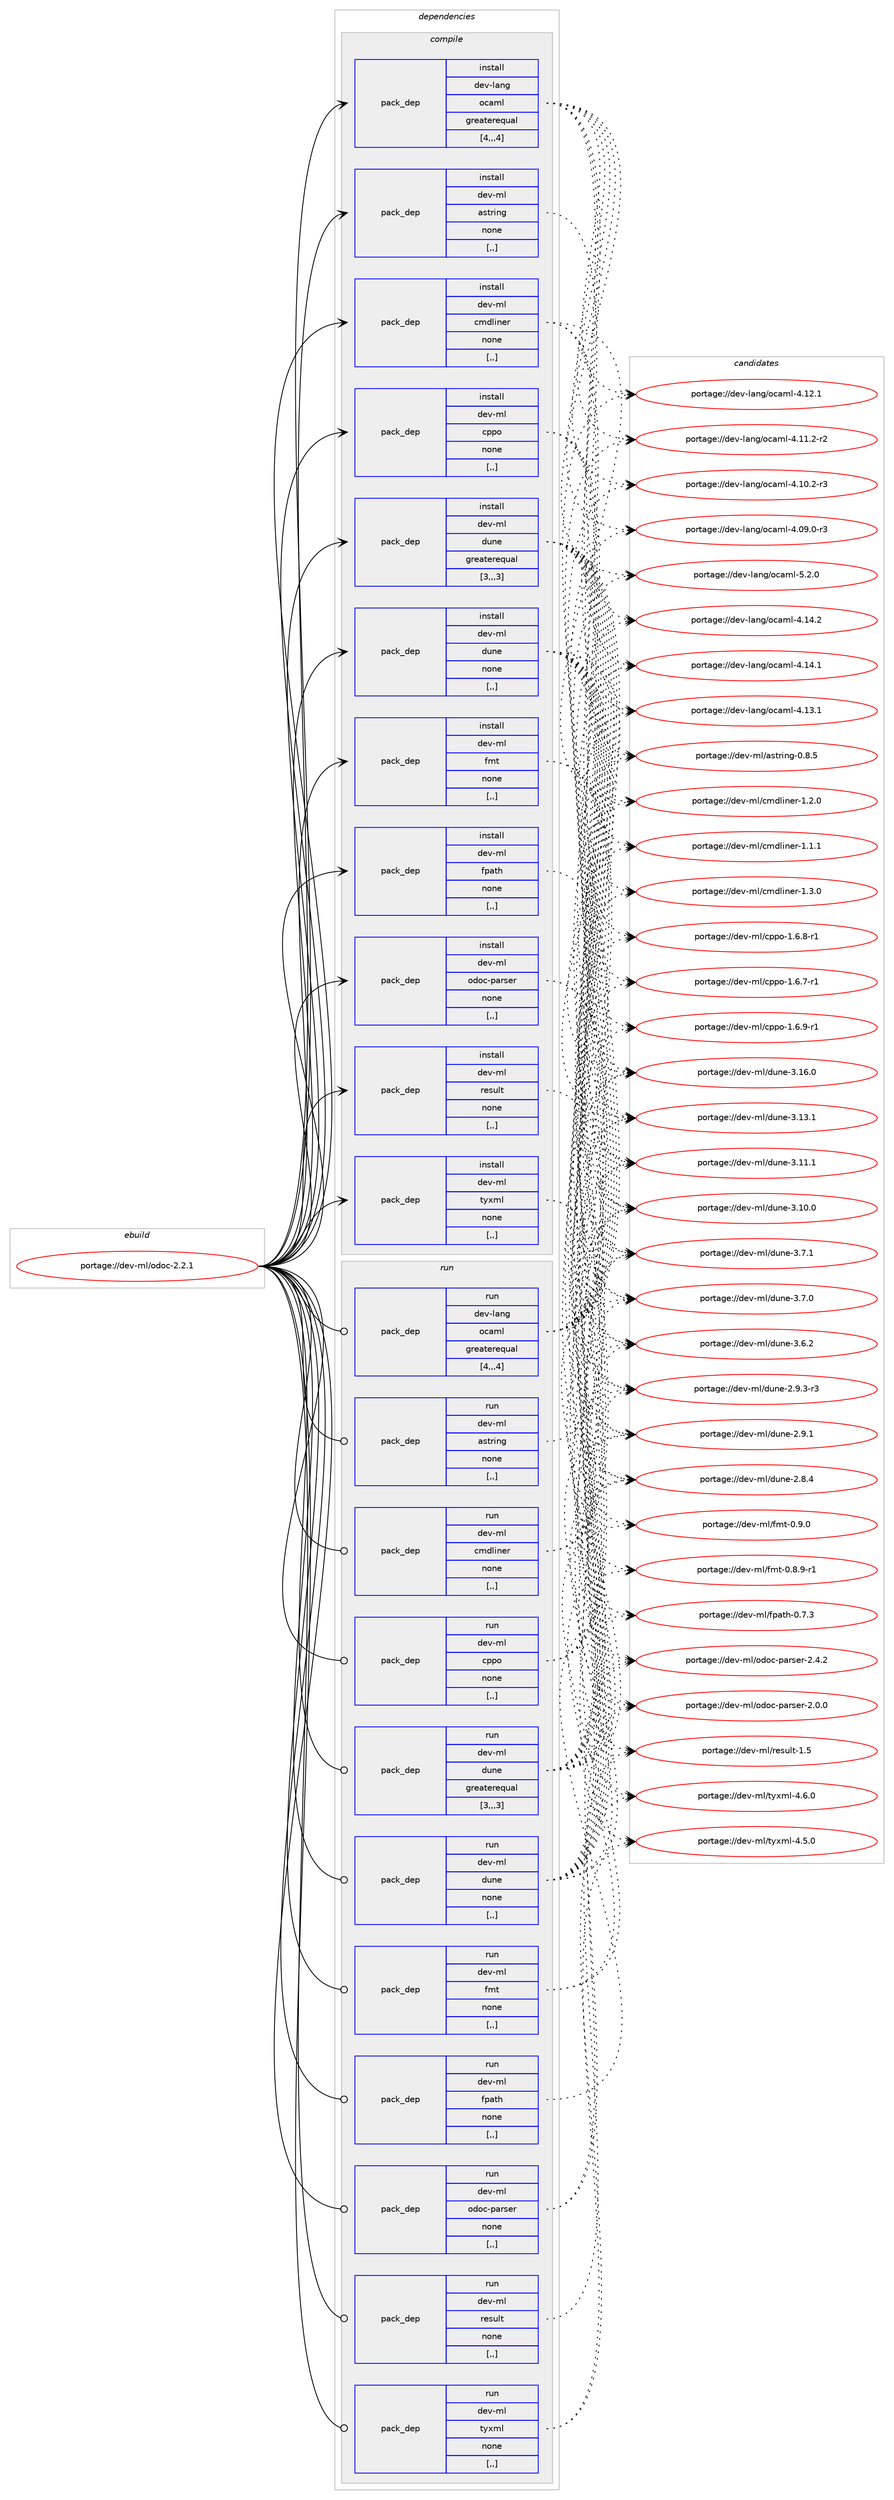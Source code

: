 digraph prolog {

# *************
# Graph options
# *************

newrank=true;
concentrate=true;
compound=true;
graph [rankdir=LR,fontname=Helvetica,fontsize=10,ranksep=1.5];#, ranksep=2.5, nodesep=0.2];
edge  [arrowhead=vee];
node  [fontname=Helvetica,fontsize=10];

# **********
# The ebuild
# **********

subgraph cluster_leftcol {
color=gray;
label=<<i>ebuild</i>>;
id [label="portage://dev-ml/odoc-2.2.1", color=red, width=4, href="../dev-ml/odoc-2.2.1.svg"];
}

# ****************
# The dependencies
# ****************

subgraph cluster_midcol {
color=gray;
label=<<i>dependencies</i>>;
subgraph cluster_compile {
fillcolor="#eeeeee";
style=filled;
label=<<i>compile</i>>;
subgraph pack90709 {
dependency121669 [label=<<TABLE BORDER="0" CELLBORDER="1" CELLSPACING="0" CELLPADDING="4" WIDTH="220"><TR><TD ROWSPAN="6" CELLPADDING="30">pack_dep</TD></TR><TR><TD WIDTH="110">install</TD></TR><TR><TD>dev-lang</TD></TR><TR><TD>ocaml</TD></TR><TR><TD>greaterequal</TD></TR><TR><TD>[4,,,4]</TD></TR></TABLE>>, shape=none, color=blue];
}
id:e -> dependency121669:w [weight=20,style="solid",arrowhead="vee"];
subgraph pack90710 {
dependency121670 [label=<<TABLE BORDER="0" CELLBORDER="1" CELLSPACING="0" CELLPADDING="4" WIDTH="220"><TR><TD ROWSPAN="6" CELLPADDING="30">pack_dep</TD></TR><TR><TD WIDTH="110">install</TD></TR><TR><TD>dev-ml</TD></TR><TR><TD>astring</TD></TR><TR><TD>none</TD></TR><TR><TD>[,,]</TD></TR></TABLE>>, shape=none, color=blue];
}
id:e -> dependency121670:w [weight=20,style="solid",arrowhead="vee"];
subgraph pack90711 {
dependency121671 [label=<<TABLE BORDER="0" CELLBORDER="1" CELLSPACING="0" CELLPADDING="4" WIDTH="220"><TR><TD ROWSPAN="6" CELLPADDING="30">pack_dep</TD></TR><TR><TD WIDTH="110">install</TD></TR><TR><TD>dev-ml</TD></TR><TR><TD>cmdliner</TD></TR><TR><TD>none</TD></TR><TR><TD>[,,]</TD></TR></TABLE>>, shape=none, color=blue];
}
id:e -> dependency121671:w [weight=20,style="solid",arrowhead="vee"];
subgraph pack90712 {
dependency121672 [label=<<TABLE BORDER="0" CELLBORDER="1" CELLSPACING="0" CELLPADDING="4" WIDTH="220"><TR><TD ROWSPAN="6" CELLPADDING="30">pack_dep</TD></TR><TR><TD WIDTH="110">install</TD></TR><TR><TD>dev-ml</TD></TR><TR><TD>cppo</TD></TR><TR><TD>none</TD></TR><TR><TD>[,,]</TD></TR></TABLE>>, shape=none, color=blue];
}
id:e -> dependency121672:w [weight=20,style="solid",arrowhead="vee"];
subgraph pack90713 {
dependency121673 [label=<<TABLE BORDER="0" CELLBORDER="1" CELLSPACING="0" CELLPADDING="4" WIDTH="220"><TR><TD ROWSPAN="6" CELLPADDING="30">pack_dep</TD></TR><TR><TD WIDTH="110">install</TD></TR><TR><TD>dev-ml</TD></TR><TR><TD>dune</TD></TR><TR><TD>greaterequal</TD></TR><TR><TD>[3,,,3]</TD></TR></TABLE>>, shape=none, color=blue];
}
id:e -> dependency121673:w [weight=20,style="solid",arrowhead="vee"];
subgraph pack90714 {
dependency121674 [label=<<TABLE BORDER="0" CELLBORDER="1" CELLSPACING="0" CELLPADDING="4" WIDTH="220"><TR><TD ROWSPAN="6" CELLPADDING="30">pack_dep</TD></TR><TR><TD WIDTH="110">install</TD></TR><TR><TD>dev-ml</TD></TR><TR><TD>dune</TD></TR><TR><TD>none</TD></TR><TR><TD>[,,]</TD></TR></TABLE>>, shape=none, color=blue];
}
id:e -> dependency121674:w [weight=20,style="solid",arrowhead="vee"];
subgraph pack90715 {
dependency121675 [label=<<TABLE BORDER="0" CELLBORDER="1" CELLSPACING="0" CELLPADDING="4" WIDTH="220"><TR><TD ROWSPAN="6" CELLPADDING="30">pack_dep</TD></TR><TR><TD WIDTH="110">install</TD></TR><TR><TD>dev-ml</TD></TR><TR><TD>fmt</TD></TR><TR><TD>none</TD></TR><TR><TD>[,,]</TD></TR></TABLE>>, shape=none, color=blue];
}
id:e -> dependency121675:w [weight=20,style="solid",arrowhead="vee"];
subgraph pack90716 {
dependency121676 [label=<<TABLE BORDER="0" CELLBORDER="1" CELLSPACING="0" CELLPADDING="4" WIDTH="220"><TR><TD ROWSPAN="6" CELLPADDING="30">pack_dep</TD></TR><TR><TD WIDTH="110">install</TD></TR><TR><TD>dev-ml</TD></TR><TR><TD>fpath</TD></TR><TR><TD>none</TD></TR><TR><TD>[,,]</TD></TR></TABLE>>, shape=none, color=blue];
}
id:e -> dependency121676:w [weight=20,style="solid",arrowhead="vee"];
subgraph pack90717 {
dependency121677 [label=<<TABLE BORDER="0" CELLBORDER="1" CELLSPACING="0" CELLPADDING="4" WIDTH="220"><TR><TD ROWSPAN="6" CELLPADDING="30">pack_dep</TD></TR><TR><TD WIDTH="110">install</TD></TR><TR><TD>dev-ml</TD></TR><TR><TD>odoc-parser</TD></TR><TR><TD>none</TD></TR><TR><TD>[,,]</TD></TR></TABLE>>, shape=none, color=blue];
}
id:e -> dependency121677:w [weight=20,style="solid",arrowhead="vee"];
subgraph pack90718 {
dependency121678 [label=<<TABLE BORDER="0" CELLBORDER="1" CELLSPACING="0" CELLPADDING="4" WIDTH="220"><TR><TD ROWSPAN="6" CELLPADDING="30">pack_dep</TD></TR><TR><TD WIDTH="110">install</TD></TR><TR><TD>dev-ml</TD></TR><TR><TD>result</TD></TR><TR><TD>none</TD></TR><TR><TD>[,,]</TD></TR></TABLE>>, shape=none, color=blue];
}
id:e -> dependency121678:w [weight=20,style="solid",arrowhead="vee"];
subgraph pack90719 {
dependency121679 [label=<<TABLE BORDER="0" CELLBORDER="1" CELLSPACING="0" CELLPADDING="4" WIDTH="220"><TR><TD ROWSPAN="6" CELLPADDING="30">pack_dep</TD></TR><TR><TD WIDTH="110">install</TD></TR><TR><TD>dev-ml</TD></TR><TR><TD>tyxml</TD></TR><TR><TD>none</TD></TR><TR><TD>[,,]</TD></TR></TABLE>>, shape=none, color=blue];
}
id:e -> dependency121679:w [weight=20,style="solid",arrowhead="vee"];
}
subgraph cluster_compileandrun {
fillcolor="#eeeeee";
style=filled;
label=<<i>compile and run</i>>;
}
subgraph cluster_run {
fillcolor="#eeeeee";
style=filled;
label=<<i>run</i>>;
subgraph pack90720 {
dependency121680 [label=<<TABLE BORDER="0" CELLBORDER="1" CELLSPACING="0" CELLPADDING="4" WIDTH="220"><TR><TD ROWSPAN="6" CELLPADDING="30">pack_dep</TD></TR><TR><TD WIDTH="110">run</TD></TR><TR><TD>dev-lang</TD></TR><TR><TD>ocaml</TD></TR><TR><TD>greaterequal</TD></TR><TR><TD>[4,,,4]</TD></TR></TABLE>>, shape=none, color=blue];
}
id:e -> dependency121680:w [weight=20,style="solid",arrowhead="odot"];
subgraph pack90721 {
dependency121681 [label=<<TABLE BORDER="0" CELLBORDER="1" CELLSPACING="0" CELLPADDING="4" WIDTH="220"><TR><TD ROWSPAN="6" CELLPADDING="30">pack_dep</TD></TR><TR><TD WIDTH="110">run</TD></TR><TR><TD>dev-ml</TD></TR><TR><TD>astring</TD></TR><TR><TD>none</TD></TR><TR><TD>[,,]</TD></TR></TABLE>>, shape=none, color=blue];
}
id:e -> dependency121681:w [weight=20,style="solid",arrowhead="odot"];
subgraph pack90722 {
dependency121682 [label=<<TABLE BORDER="0" CELLBORDER="1" CELLSPACING="0" CELLPADDING="4" WIDTH="220"><TR><TD ROWSPAN="6" CELLPADDING="30">pack_dep</TD></TR><TR><TD WIDTH="110">run</TD></TR><TR><TD>dev-ml</TD></TR><TR><TD>cmdliner</TD></TR><TR><TD>none</TD></TR><TR><TD>[,,]</TD></TR></TABLE>>, shape=none, color=blue];
}
id:e -> dependency121682:w [weight=20,style="solid",arrowhead="odot"];
subgraph pack90723 {
dependency121683 [label=<<TABLE BORDER="0" CELLBORDER="1" CELLSPACING="0" CELLPADDING="4" WIDTH="220"><TR><TD ROWSPAN="6" CELLPADDING="30">pack_dep</TD></TR><TR><TD WIDTH="110">run</TD></TR><TR><TD>dev-ml</TD></TR><TR><TD>cppo</TD></TR><TR><TD>none</TD></TR><TR><TD>[,,]</TD></TR></TABLE>>, shape=none, color=blue];
}
id:e -> dependency121683:w [weight=20,style="solid",arrowhead="odot"];
subgraph pack90724 {
dependency121684 [label=<<TABLE BORDER="0" CELLBORDER="1" CELLSPACING="0" CELLPADDING="4" WIDTH="220"><TR><TD ROWSPAN="6" CELLPADDING="30">pack_dep</TD></TR><TR><TD WIDTH="110">run</TD></TR><TR><TD>dev-ml</TD></TR><TR><TD>dune</TD></TR><TR><TD>greaterequal</TD></TR><TR><TD>[3,,,3]</TD></TR></TABLE>>, shape=none, color=blue];
}
id:e -> dependency121684:w [weight=20,style="solid",arrowhead="odot"];
subgraph pack90725 {
dependency121685 [label=<<TABLE BORDER="0" CELLBORDER="1" CELLSPACING="0" CELLPADDING="4" WIDTH="220"><TR><TD ROWSPAN="6" CELLPADDING="30">pack_dep</TD></TR><TR><TD WIDTH="110">run</TD></TR><TR><TD>dev-ml</TD></TR><TR><TD>dune</TD></TR><TR><TD>none</TD></TR><TR><TD>[,,]</TD></TR></TABLE>>, shape=none, color=blue];
}
id:e -> dependency121685:w [weight=20,style="solid",arrowhead="odot"];
subgraph pack90726 {
dependency121686 [label=<<TABLE BORDER="0" CELLBORDER="1" CELLSPACING="0" CELLPADDING="4" WIDTH="220"><TR><TD ROWSPAN="6" CELLPADDING="30">pack_dep</TD></TR><TR><TD WIDTH="110">run</TD></TR><TR><TD>dev-ml</TD></TR><TR><TD>fmt</TD></TR><TR><TD>none</TD></TR><TR><TD>[,,]</TD></TR></TABLE>>, shape=none, color=blue];
}
id:e -> dependency121686:w [weight=20,style="solid",arrowhead="odot"];
subgraph pack90727 {
dependency121687 [label=<<TABLE BORDER="0" CELLBORDER="1" CELLSPACING="0" CELLPADDING="4" WIDTH="220"><TR><TD ROWSPAN="6" CELLPADDING="30">pack_dep</TD></TR><TR><TD WIDTH="110">run</TD></TR><TR><TD>dev-ml</TD></TR><TR><TD>fpath</TD></TR><TR><TD>none</TD></TR><TR><TD>[,,]</TD></TR></TABLE>>, shape=none, color=blue];
}
id:e -> dependency121687:w [weight=20,style="solid",arrowhead="odot"];
subgraph pack90728 {
dependency121688 [label=<<TABLE BORDER="0" CELLBORDER="1" CELLSPACING="0" CELLPADDING="4" WIDTH="220"><TR><TD ROWSPAN="6" CELLPADDING="30">pack_dep</TD></TR><TR><TD WIDTH="110">run</TD></TR><TR><TD>dev-ml</TD></TR><TR><TD>odoc-parser</TD></TR><TR><TD>none</TD></TR><TR><TD>[,,]</TD></TR></TABLE>>, shape=none, color=blue];
}
id:e -> dependency121688:w [weight=20,style="solid",arrowhead="odot"];
subgraph pack90729 {
dependency121689 [label=<<TABLE BORDER="0" CELLBORDER="1" CELLSPACING="0" CELLPADDING="4" WIDTH="220"><TR><TD ROWSPAN="6" CELLPADDING="30">pack_dep</TD></TR><TR><TD WIDTH="110">run</TD></TR><TR><TD>dev-ml</TD></TR><TR><TD>result</TD></TR><TR><TD>none</TD></TR><TR><TD>[,,]</TD></TR></TABLE>>, shape=none, color=blue];
}
id:e -> dependency121689:w [weight=20,style="solid",arrowhead="odot"];
subgraph pack90730 {
dependency121690 [label=<<TABLE BORDER="0" CELLBORDER="1" CELLSPACING="0" CELLPADDING="4" WIDTH="220"><TR><TD ROWSPAN="6" CELLPADDING="30">pack_dep</TD></TR><TR><TD WIDTH="110">run</TD></TR><TR><TD>dev-ml</TD></TR><TR><TD>tyxml</TD></TR><TR><TD>none</TD></TR><TR><TD>[,,]</TD></TR></TABLE>>, shape=none, color=blue];
}
id:e -> dependency121690:w [weight=20,style="solid",arrowhead="odot"];
}
}

# **************
# The candidates
# **************

subgraph cluster_choices {
rank=same;
color=gray;
label=<<i>candidates</i>>;

subgraph choice90709 {
color=black;
nodesep=1;
choice1001011184510897110103471119997109108455346504648 [label="portage://dev-lang/ocaml-5.2.0", color=red, width=4,href="../dev-lang/ocaml-5.2.0.svg"];
choice100101118451089711010347111999710910845524649524650 [label="portage://dev-lang/ocaml-4.14.2", color=red, width=4,href="../dev-lang/ocaml-4.14.2.svg"];
choice100101118451089711010347111999710910845524649524649 [label="portage://dev-lang/ocaml-4.14.1", color=red, width=4,href="../dev-lang/ocaml-4.14.1.svg"];
choice100101118451089711010347111999710910845524649514649 [label="portage://dev-lang/ocaml-4.13.1", color=red, width=4,href="../dev-lang/ocaml-4.13.1.svg"];
choice100101118451089711010347111999710910845524649504649 [label="portage://dev-lang/ocaml-4.12.1", color=red, width=4,href="../dev-lang/ocaml-4.12.1.svg"];
choice1001011184510897110103471119997109108455246494946504511450 [label="portage://dev-lang/ocaml-4.11.2-r2", color=red, width=4,href="../dev-lang/ocaml-4.11.2-r2.svg"];
choice1001011184510897110103471119997109108455246494846504511451 [label="portage://dev-lang/ocaml-4.10.2-r3", color=red, width=4,href="../dev-lang/ocaml-4.10.2-r3.svg"];
choice1001011184510897110103471119997109108455246485746484511451 [label="portage://dev-lang/ocaml-4.09.0-r3", color=red, width=4,href="../dev-lang/ocaml-4.09.0-r3.svg"];
dependency121669:e -> choice1001011184510897110103471119997109108455346504648:w [style=dotted,weight="100"];
dependency121669:e -> choice100101118451089711010347111999710910845524649524650:w [style=dotted,weight="100"];
dependency121669:e -> choice100101118451089711010347111999710910845524649524649:w [style=dotted,weight="100"];
dependency121669:e -> choice100101118451089711010347111999710910845524649514649:w [style=dotted,weight="100"];
dependency121669:e -> choice100101118451089711010347111999710910845524649504649:w [style=dotted,weight="100"];
dependency121669:e -> choice1001011184510897110103471119997109108455246494946504511450:w [style=dotted,weight="100"];
dependency121669:e -> choice1001011184510897110103471119997109108455246494846504511451:w [style=dotted,weight="100"];
dependency121669:e -> choice1001011184510897110103471119997109108455246485746484511451:w [style=dotted,weight="100"];
}
subgraph choice90710 {
color=black;
nodesep=1;
choice100101118451091084797115116114105110103454846564653 [label="portage://dev-ml/astring-0.8.5", color=red, width=4,href="../dev-ml/astring-0.8.5.svg"];
dependency121670:e -> choice100101118451091084797115116114105110103454846564653:w [style=dotted,weight="100"];
}
subgraph choice90711 {
color=black;
nodesep=1;
choice100101118451091084799109100108105110101114454946514648 [label="portage://dev-ml/cmdliner-1.3.0", color=red, width=4,href="../dev-ml/cmdliner-1.3.0.svg"];
choice100101118451091084799109100108105110101114454946504648 [label="portage://dev-ml/cmdliner-1.2.0", color=red, width=4,href="../dev-ml/cmdliner-1.2.0.svg"];
choice100101118451091084799109100108105110101114454946494649 [label="portage://dev-ml/cmdliner-1.1.1", color=red, width=4,href="../dev-ml/cmdliner-1.1.1.svg"];
dependency121671:e -> choice100101118451091084799109100108105110101114454946514648:w [style=dotted,weight="100"];
dependency121671:e -> choice100101118451091084799109100108105110101114454946504648:w [style=dotted,weight="100"];
dependency121671:e -> choice100101118451091084799109100108105110101114454946494649:w [style=dotted,weight="100"];
}
subgraph choice90712 {
color=black;
nodesep=1;
choice1001011184510910847991121121114549465446574511449 [label="portage://dev-ml/cppo-1.6.9-r1", color=red, width=4,href="../dev-ml/cppo-1.6.9-r1.svg"];
choice1001011184510910847991121121114549465446564511449 [label="portage://dev-ml/cppo-1.6.8-r1", color=red, width=4,href="../dev-ml/cppo-1.6.8-r1.svg"];
choice1001011184510910847991121121114549465446554511449 [label="portage://dev-ml/cppo-1.6.7-r1", color=red, width=4,href="../dev-ml/cppo-1.6.7-r1.svg"];
dependency121672:e -> choice1001011184510910847991121121114549465446574511449:w [style=dotted,weight="100"];
dependency121672:e -> choice1001011184510910847991121121114549465446564511449:w [style=dotted,weight="100"];
dependency121672:e -> choice1001011184510910847991121121114549465446554511449:w [style=dotted,weight="100"];
}
subgraph choice90713 {
color=black;
nodesep=1;
choice100101118451091084710011711010145514649544648 [label="portage://dev-ml/dune-3.16.0", color=red, width=4,href="../dev-ml/dune-3.16.0.svg"];
choice100101118451091084710011711010145514649514649 [label="portage://dev-ml/dune-3.13.1", color=red, width=4,href="../dev-ml/dune-3.13.1.svg"];
choice100101118451091084710011711010145514649494649 [label="portage://dev-ml/dune-3.11.1", color=red, width=4,href="../dev-ml/dune-3.11.1.svg"];
choice100101118451091084710011711010145514649484648 [label="portage://dev-ml/dune-3.10.0", color=red, width=4,href="../dev-ml/dune-3.10.0.svg"];
choice1001011184510910847100117110101455146554649 [label="portage://dev-ml/dune-3.7.1", color=red, width=4,href="../dev-ml/dune-3.7.1.svg"];
choice1001011184510910847100117110101455146554648 [label="portage://dev-ml/dune-3.7.0", color=red, width=4,href="../dev-ml/dune-3.7.0.svg"];
choice1001011184510910847100117110101455146544650 [label="portage://dev-ml/dune-3.6.2", color=red, width=4,href="../dev-ml/dune-3.6.2.svg"];
choice10010111845109108471001171101014550465746514511451 [label="portage://dev-ml/dune-2.9.3-r3", color=red, width=4,href="../dev-ml/dune-2.9.3-r3.svg"];
choice1001011184510910847100117110101455046574649 [label="portage://dev-ml/dune-2.9.1", color=red, width=4,href="../dev-ml/dune-2.9.1.svg"];
choice1001011184510910847100117110101455046564652 [label="portage://dev-ml/dune-2.8.4", color=red, width=4,href="../dev-ml/dune-2.8.4.svg"];
dependency121673:e -> choice100101118451091084710011711010145514649544648:w [style=dotted,weight="100"];
dependency121673:e -> choice100101118451091084710011711010145514649514649:w [style=dotted,weight="100"];
dependency121673:e -> choice100101118451091084710011711010145514649494649:w [style=dotted,weight="100"];
dependency121673:e -> choice100101118451091084710011711010145514649484648:w [style=dotted,weight="100"];
dependency121673:e -> choice1001011184510910847100117110101455146554649:w [style=dotted,weight="100"];
dependency121673:e -> choice1001011184510910847100117110101455146554648:w [style=dotted,weight="100"];
dependency121673:e -> choice1001011184510910847100117110101455146544650:w [style=dotted,weight="100"];
dependency121673:e -> choice10010111845109108471001171101014550465746514511451:w [style=dotted,weight="100"];
dependency121673:e -> choice1001011184510910847100117110101455046574649:w [style=dotted,weight="100"];
dependency121673:e -> choice1001011184510910847100117110101455046564652:w [style=dotted,weight="100"];
}
subgraph choice90714 {
color=black;
nodesep=1;
choice100101118451091084710011711010145514649544648 [label="portage://dev-ml/dune-3.16.0", color=red, width=4,href="../dev-ml/dune-3.16.0.svg"];
choice100101118451091084710011711010145514649514649 [label="portage://dev-ml/dune-3.13.1", color=red, width=4,href="../dev-ml/dune-3.13.1.svg"];
choice100101118451091084710011711010145514649494649 [label="portage://dev-ml/dune-3.11.1", color=red, width=4,href="../dev-ml/dune-3.11.1.svg"];
choice100101118451091084710011711010145514649484648 [label="portage://dev-ml/dune-3.10.0", color=red, width=4,href="../dev-ml/dune-3.10.0.svg"];
choice1001011184510910847100117110101455146554649 [label="portage://dev-ml/dune-3.7.1", color=red, width=4,href="../dev-ml/dune-3.7.1.svg"];
choice1001011184510910847100117110101455146554648 [label="portage://dev-ml/dune-3.7.0", color=red, width=4,href="../dev-ml/dune-3.7.0.svg"];
choice1001011184510910847100117110101455146544650 [label="portage://dev-ml/dune-3.6.2", color=red, width=4,href="../dev-ml/dune-3.6.2.svg"];
choice10010111845109108471001171101014550465746514511451 [label="portage://dev-ml/dune-2.9.3-r3", color=red, width=4,href="../dev-ml/dune-2.9.3-r3.svg"];
choice1001011184510910847100117110101455046574649 [label="portage://dev-ml/dune-2.9.1", color=red, width=4,href="../dev-ml/dune-2.9.1.svg"];
choice1001011184510910847100117110101455046564652 [label="portage://dev-ml/dune-2.8.4", color=red, width=4,href="../dev-ml/dune-2.8.4.svg"];
dependency121674:e -> choice100101118451091084710011711010145514649544648:w [style=dotted,weight="100"];
dependency121674:e -> choice100101118451091084710011711010145514649514649:w [style=dotted,weight="100"];
dependency121674:e -> choice100101118451091084710011711010145514649494649:w [style=dotted,weight="100"];
dependency121674:e -> choice100101118451091084710011711010145514649484648:w [style=dotted,weight="100"];
dependency121674:e -> choice1001011184510910847100117110101455146554649:w [style=dotted,weight="100"];
dependency121674:e -> choice1001011184510910847100117110101455146554648:w [style=dotted,weight="100"];
dependency121674:e -> choice1001011184510910847100117110101455146544650:w [style=dotted,weight="100"];
dependency121674:e -> choice10010111845109108471001171101014550465746514511451:w [style=dotted,weight="100"];
dependency121674:e -> choice1001011184510910847100117110101455046574649:w [style=dotted,weight="100"];
dependency121674:e -> choice1001011184510910847100117110101455046564652:w [style=dotted,weight="100"];
}
subgraph choice90715 {
color=black;
nodesep=1;
choice1001011184510910847102109116454846574648 [label="portage://dev-ml/fmt-0.9.0", color=red, width=4,href="../dev-ml/fmt-0.9.0.svg"];
choice10010111845109108471021091164548465646574511449 [label="portage://dev-ml/fmt-0.8.9-r1", color=red, width=4,href="../dev-ml/fmt-0.8.9-r1.svg"];
dependency121675:e -> choice1001011184510910847102109116454846574648:w [style=dotted,weight="100"];
dependency121675:e -> choice10010111845109108471021091164548465646574511449:w [style=dotted,weight="100"];
}
subgraph choice90716 {
color=black;
nodesep=1;
choice100101118451091084710211297116104454846554651 [label="portage://dev-ml/fpath-0.7.3", color=red, width=4,href="../dev-ml/fpath-0.7.3.svg"];
dependency121676:e -> choice100101118451091084710211297116104454846554651:w [style=dotted,weight="100"];
}
subgraph choice90717 {
color=black;
nodesep=1;
choice1001011184510910847111100111994511297114115101114455046524650 [label="portage://dev-ml/odoc-parser-2.4.2", color=red, width=4,href="../dev-ml/odoc-parser-2.4.2.svg"];
choice1001011184510910847111100111994511297114115101114455046484648 [label="portage://dev-ml/odoc-parser-2.0.0", color=red, width=4,href="../dev-ml/odoc-parser-2.0.0.svg"];
dependency121677:e -> choice1001011184510910847111100111994511297114115101114455046524650:w [style=dotted,weight="100"];
dependency121677:e -> choice1001011184510910847111100111994511297114115101114455046484648:w [style=dotted,weight="100"];
}
subgraph choice90718 {
color=black;
nodesep=1;
choice100101118451091084711410111511710811645494653 [label="portage://dev-ml/result-1.5", color=red, width=4,href="../dev-ml/result-1.5.svg"];
dependency121678:e -> choice100101118451091084711410111511710811645494653:w [style=dotted,weight="100"];
}
subgraph choice90719 {
color=black;
nodesep=1;
choice1001011184510910847116121120109108455246544648 [label="portage://dev-ml/tyxml-4.6.0", color=red, width=4,href="../dev-ml/tyxml-4.6.0.svg"];
choice1001011184510910847116121120109108455246534648 [label="portage://dev-ml/tyxml-4.5.0", color=red, width=4,href="../dev-ml/tyxml-4.5.0.svg"];
dependency121679:e -> choice1001011184510910847116121120109108455246544648:w [style=dotted,weight="100"];
dependency121679:e -> choice1001011184510910847116121120109108455246534648:w [style=dotted,weight="100"];
}
subgraph choice90720 {
color=black;
nodesep=1;
choice1001011184510897110103471119997109108455346504648 [label="portage://dev-lang/ocaml-5.2.0", color=red, width=4,href="../dev-lang/ocaml-5.2.0.svg"];
choice100101118451089711010347111999710910845524649524650 [label="portage://dev-lang/ocaml-4.14.2", color=red, width=4,href="../dev-lang/ocaml-4.14.2.svg"];
choice100101118451089711010347111999710910845524649524649 [label="portage://dev-lang/ocaml-4.14.1", color=red, width=4,href="../dev-lang/ocaml-4.14.1.svg"];
choice100101118451089711010347111999710910845524649514649 [label="portage://dev-lang/ocaml-4.13.1", color=red, width=4,href="../dev-lang/ocaml-4.13.1.svg"];
choice100101118451089711010347111999710910845524649504649 [label="portage://dev-lang/ocaml-4.12.1", color=red, width=4,href="../dev-lang/ocaml-4.12.1.svg"];
choice1001011184510897110103471119997109108455246494946504511450 [label="portage://dev-lang/ocaml-4.11.2-r2", color=red, width=4,href="../dev-lang/ocaml-4.11.2-r2.svg"];
choice1001011184510897110103471119997109108455246494846504511451 [label="portage://dev-lang/ocaml-4.10.2-r3", color=red, width=4,href="../dev-lang/ocaml-4.10.2-r3.svg"];
choice1001011184510897110103471119997109108455246485746484511451 [label="portage://dev-lang/ocaml-4.09.0-r3", color=red, width=4,href="../dev-lang/ocaml-4.09.0-r3.svg"];
dependency121680:e -> choice1001011184510897110103471119997109108455346504648:w [style=dotted,weight="100"];
dependency121680:e -> choice100101118451089711010347111999710910845524649524650:w [style=dotted,weight="100"];
dependency121680:e -> choice100101118451089711010347111999710910845524649524649:w [style=dotted,weight="100"];
dependency121680:e -> choice100101118451089711010347111999710910845524649514649:w [style=dotted,weight="100"];
dependency121680:e -> choice100101118451089711010347111999710910845524649504649:w [style=dotted,weight="100"];
dependency121680:e -> choice1001011184510897110103471119997109108455246494946504511450:w [style=dotted,weight="100"];
dependency121680:e -> choice1001011184510897110103471119997109108455246494846504511451:w [style=dotted,weight="100"];
dependency121680:e -> choice1001011184510897110103471119997109108455246485746484511451:w [style=dotted,weight="100"];
}
subgraph choice90721 {
color=black;
nodesep=1;
choice100101118451091084797115116114105110103454846564653 [label="portage://dev-ml/astring-0.8.5", color=red, width=4,href="../dev-ml/astring-0.8.5.svg"];
dependency121681:e -> choice100101118451091084797115116114105110103454846564653:w [style=dotted,weight="100"];
}
subgraph choice90722 {
color=black;
nodesep=1;
choice100101118451091084799109100108105110101114454946514648 [label="portage://dev-ml/cmdliner-1.3.0", color=red, width=4,href="../dev-ml/cmdliner-1.3.0.svg"];
choice100101118451091084799109100108105110101114454946504648 [label="portage://dev-ml/cmdliner-1.2.0", color=red, width=4,href="../dev-ml/cmdliner-1.2.0.svg"];
choice100101118451091084799109100108105110101114454946494649 [label="portage://dev-ml/cmdliner-1.1.1", color=red, width=4,href="../dev-ml/cmdliner-1.1.1.svg"];
dependency121682:e -> choice100101118451091084799109100108105110101114454946514648:w [style=dotted,weight="100"];
dependency121682:e -> choice100101118451091084799109100108105110101114454946504648:w [style=dotted,weight="100"];
dependency121682:e -> choice100101118451091084799109100108105110101114454946494649:w [style=dotted,weight="100"];
}
subgraph choice90723 {
color=black;
nodesep=1;
choice1001011184510910847991121121114549465446574511449 [label="portage://dev-ml/cppo-1.6.9-r1", color=red, width=4,href="../dev-ml/cppo-1.6.9-r1.svg"];
choice1001011184510910847991121121114549465446564511449 [label="portage://dev-ml/cppo-1.6.8-r1", color=red, width=4,href="../dev-ml/cppo-1.6.8-r1.svg"];
choice1001011184510910847991121121114549465446554511449 [label="portage://dev-ml/cppo-1.6.7-r1", color=red, width=4,href="../dev-ml/cppo-1.6.7-r1.svg"];
dependency121683:e -> choice1001011184510910847991121121114549465446574511449:w [style=dotted,weight="100"];
dependency121683:e -> choice1001011184510910847991121121114549465446564511449:w [style=dotted,weight="100"];
dependency121683:e -> choice1001011184510910847991121121114549465446554511449:w [style=dotted,weight="100"];
}
subgraph choice90724 {
color=black;
nodesep=1;
choice100101118451091084710011711010145514649544648 [label="portage://dev-ml/dune-3.16.0", color=red, width=4,href="../dev-ml/dune-3.16.0.svg"];
choice100101118451091084710011711010145514649514649 [label="portage://dev-ml/dune-3.13.1", color=red, width=4,href="../dev-ml/dune-3.13.1.svg"];
choice100101118451091084710011711010145514649494649 [label="portage://dev-ml/dune-3.11.1", color=red, width=4,href="../dev-ml/dune-3.11.1.svg"];
choice100101118451091084710011711010145514649484648 [label="portage://dev-ml/dune-3.10.0", color=red, width=4,href="../dev-ml/dune-3.10.0.svg"];
choice1001011184510910847100117110101455146554649 [label="portage://dev-ml/dune-3.7.1", color=red, width=4,href="../dev-ml/dune-3.7.1.svg"];
choice1001011184510910847100117110101455146554648 [label="portage://dev-ml/dune-3.7.0", color=red, width=4,href="../dev-ml/dune-3.7.0.svg"];
choice1001011184510910847100117110101455146544650 [label="portage://dev-ml/dune-3.6.2", color=red, width=4,href="../dev-ml/dune-3.6.2.svg"];
choice10010111845109108471001171101014550465746514511451 [label="portage://dev-ml/dune-2.9.3-r3", color=red, width=4,href="../dev-ml/dune-2.9.3-r3.svg"];
choice1001011184510910847100117110101455046574649 [label="portage://dev-ml/dune-2.9.1", color=red, width=4,href="../dev-ml/dune-2.9.1.svg"];
choice1001011184510910847100117110101455046564652 [label="portage://dev-ml/dune-2.8.4", color=red, width=4,href="../dev-ml/dune-2.8.4.svg"];
dependency121684:e -> choice100101118451091084710011711010145514649544648:w [style=dotted,weight="100"];
dependency121684:e -> choice100101118451091084710011711010145514649514649:w [style=dotted,weight="100"];
dependency121684:e -> choice100101118451091084710011711010145514649494649:w [style=dotted,weight="100"];
dependency121684:e -> choice100101118451091084710011711010145514649484648:w [style=dotted,weight="100"];
dependency121684:e -> choice1001011184510910847100117110101455146554649:w [style=dotted,weight="100"];
dependency121684:e -> choice1001011184510910847100117110101455146554648:w [style=dotted,weight="100"];
dependency121684:e -> choice1001011184510910847100117110101455146544650:w [style=dotted,weight="100"];
dependency121684:e -> choice10010111845109108471001171101014550465746514511451:w [style=dotted,weight="100"];
dependency121684:e -> choice1001011184510910847100117110101455046574649:w [style=dotted,weight="100"];
dependency121684:e -> choice1001011184510910847100117110101455046564652:w [style=dotted,weight="100"];
}
subgraph choice90725 {
color=black;
nodesep=1;
choice100101118451091084710011711010145514649544648 [label="portage://dev-ml/dune-3.16.0", color=red, width=4,href="../dev-ml/dune-3.16.0.svg"];
choice100101118451091084710011711010145514649514649 [label="portage://dev-ml/dune-3.13.1", color=red, width=4,href="../dev-ml/dune-3.13.1.svg"];
choice100101118451091084710011711010145514649494649 [label="portage://dev-ml/dune-3.11.1", color=red, width=4,href="../dev-ml/dune-3.11.1.svg"];
choice100101118451091084710011711010145514649484648 [label="portage://dev-ml/dune-3.10.0", color=red, width=4,href="../dev-ml/dune-3.10.0.svg"];
choice1001011184510910847100117110101455146554649 [label="portage://dev-ml/dune-3.7.1", color=red, width=4,href="../dev-ml/dune-3.7.1.svg"];
choice1001011184510910847100117110101455146554648 [label="portage://dev-ml/dune-3.7.0", color=red, width=4,href="../dev-ml/dune-3.7.0.svg"];
choice1001011184510910847100117110101455146544650 [label="portage://dev-ml/dune-3.6.2", color=red, width=4,href="../dev-ml/dune-3.6.2.svg"];
choice10010111845109108471001171101014550465746514511451 [label="portage://dev-ml/dune-2.9.3-r3", color=red, width=4,href="../dev-ml/dune-2.9.3-r3.svg"];
choice1001011184510910847100117110101455046574649 [label="portage://dev-ml/dune-2.9.1", color=red, width=4,href="../dev-ml/dune-2.9.1.svg"];
choice1001011184510910847100117110101455046564652 [label="portage://dev-ml/dune-2.8.4", color=red, width=4,href="../dev-ml/dune-2.8.4.svg"];
dependency121685:e -> choice100101118451091084710011711010145514649544648:w [style=dotted,weight="100"];
dependency121685:e -> choice100101118451091084710011711010145514649514649:w [style=dotted,weight="100"];
dependency121685:e -> choice100101118451091084710011711010145514649494649:w [style=dotted,weight="100"];
dependency121685:e -> choice100101118451091084710011711010145514649484648:w [style=dotted,weight="100"];
dependency121685:e -> choice1001011184510910847100117110101455146554649:w [style=dotted,weight="100"];
dependency121685:e -> choice1001011184510910847100117110101455146554648:w [style=dotted,weight="100"];
dependency121685:e -> choice1001011184510910847100117110101455146544650:w [style=dotted,weight="100"];
dependency121685:e -> choice10010111845109108471001171101014550465746514511451:w [style=dotted,weight="100"];
dependency121685:e -> choice1001011184510910847100117110101455046574649:w [style=dotted,weight="100"];
dependency121685:e -> choice1001011184510910847100117110101455046564652:w [style=dotted,weight="100"];
}
subgraph choice90726 {
color=black;
nodesep=1;
choice1001011184510910847102109116454846574648 [label="portage://dev-ml/fmt-0.9.0", color=red, width=4,href="../dev-ml/fmt-0.9.0.svg"];
choice10010111845109108471021091164548465646574511449 [label="portage://dev-ml/fmt-0.8.9-r1", color=red, width=4,href="../dev-ml/fmt-0.8.9-r1.svg"];
dependency121686:e -> choice1001011184510910847102109116454846574648:w [style=dotted,weight="100"];
dependency121686:e -> choice10010111845109108471021091164548465646574511449:w [style=dotted,weight="100"];
}
subgraph choice90727 {
color=black;
nodesep=1;
choice100101118451091084710211297116104454846554651 [label="portage://dev-ml/fpath-0.7.3", color=red, width=4,href="../dev-ml/fpath-0.7.3.svg"];
dependency121687:e -> choice100101118451091084710211297116104454846554651:w [style=dotted,weight="100"];
}
subgraph choice90728 {
color=black;
nodesep=1;
choice1001011184510910847111100111994511297114115101114455046524650 [label="portage://dev-ml/odoc-parser-2.4.2", color=red, width=4,href="../dev-ml/odoc-parser-2.4.2.svg"];
choice1001011184510910847111100111994511297114115101114455046484648 [label="portage://dev-ml/odoc-parser-2.0.0", color=red, width=4,href="../dev-ml/odoc-parser-2.0.0.svg"];
dependency121688:e -> choice1001011184510910847111100111994511297114115101114455046524650:w [style=dotted,weight="100"];
dependency121688:e -> choice1001011184510910847111100111994511297114115101114455046484648:w [style=dotted,weight="100"];
}
subgraph choice90729 {
color=black;
nodesep=1;
choice100101118451091084711410111511710811645494653 [label="portage://dev-ml/result-1.5", color=red, width=4,href="../dev-ml/result-1.5.svg"];
dependency121689:e -> choice100101118451091084711410111511710811645494653:w [style=dotted,weight="100"];
}
subgraph choice90730 {
color=black;
nodesep=1;
choice1001011184510910847116121120109108455246544648 [label="portage://dev-ml/tyxml-4.6.0", color=red, width=4,href="../dev-ml/tyxml-4.6.0.svg"];
choice1001011184510910847116121120109108455246534648 [label="portage://dev-ml/tyxml-4.5.0", color=red, width=4,href="../dev-ml/tyxml-4.5.0.svg"];
dependency121690:e -> choice1001011184510910847116121120109108455246544648:w [style=dotted,weight="100"];
dependency121690:e -> choice1001011184510910847116121120109108455246534648:w [style=dotted,weight="100"];
}
}

}
